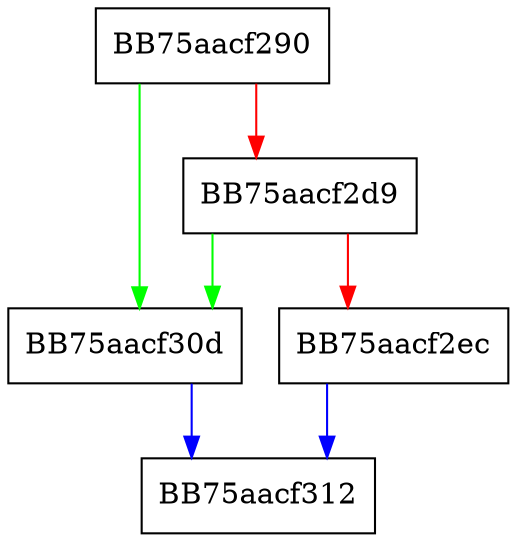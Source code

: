 digraph flushBlock {
  node [shape="box"];
  graph [splines=ortho];
  BB75aacf290 -> BB75aacf30d [color="green"];
  BB75aacf290 -> BB75aacf2d9 [color="red"];
  BB75aacf2d9 -> BB75aacf30d [color="green"];
  BB75aacf2d9 -> BB75aacf2ec [color="red"];
  BB75aacf2ec -> BB75aacf312 [color="blue"];
  BB75aacf30d -> BB75aacf312 [color="blue"];
}